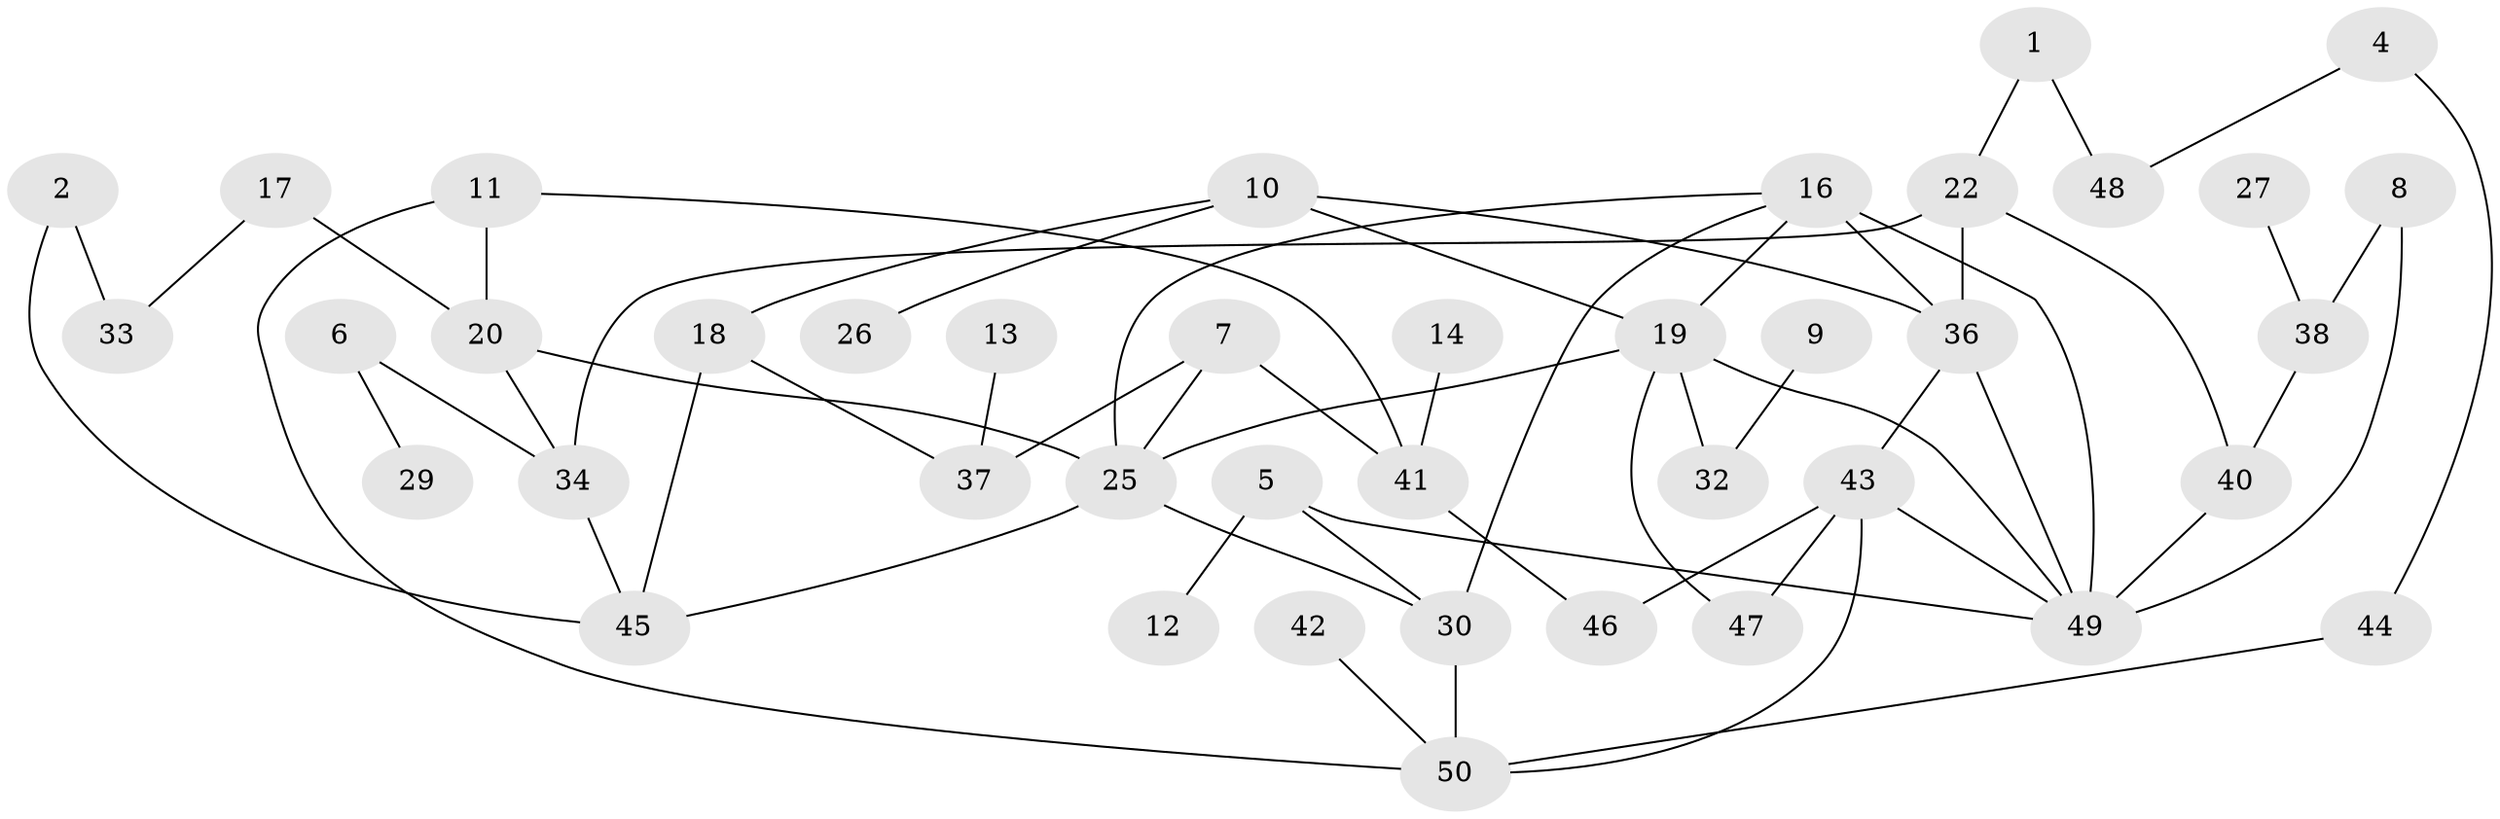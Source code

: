 // original degree distribution, {3: 0.15492957746478872, 2: 0.352112676056338, 5: 0.07042253521126761, 1: 0.15492957746478872, 0: 0.1267605633802817, 4: 0.09859154929577464, 6: 0.028169014084507043, 7: 0.014084507042253521}
// Generated by graph-tools (version 1.1) at 2025/35/03/04/25 23:35:45]
// undirected, 41 vertices, 60 edges
graph export_dot {
  node [color=gray90,style=filled];
  1;
  2;
  4;
  5;
  6;
  7;
  8;
  9;
  10;
  11;
  12;
  13;
  14;
  16;
  17;
  18;
  19;
  20;
  22;
  25;
  26;
  27;
  29;
  30;
  32;
  33;
  34;
  36;
  37;
  38;
  40;
  41;
  42;
  43;
  44;
  45;
  46;
  47;
  48;
  49;
  50;
  1 -- 22 [weight=1.0];
  1 -- 48 [weight=1.0];
  2 -- 33 [weight=1.0];
  2 -- 45 [weight=1.0];
  4 -- 44 [weight=1.0];
  4 -- 48 [weight=1.0];
  5 -- 12 [weight=1.0];
  5 -- 30 [weight=1.0];
  5 -- 49 [weight=1.0];
  6 -- 29 [weight=1.0];
  6 -- 34 [weight=1.0];
  7 -- 25 [weight=1.0];
  7 -- 37 [weight=1.0];
  7 -- 41 [weight=1.0];
  8 -- 38 [weight=1.0];
  8 -- 49 [weight=1.0];
  9 -- 32 [weight=1.0];
  10 -- 18 [weight=1.0];
  10 -- 19 [weight=1.0];
  10 -- 26 [weight=1.0];
  10 -- 36 [weight=1.0];
  11 -- 20 [weight=1.0];
  11 -- 41 [weight=1.0];
  11 -- 50 [weight=1.0];
  13 -- 37 [weight=1.0];
  14 -- 41 [weight=1.0];
  16 -- 19 [weight=1.0];
  16 -- 25 [weight=1.0];
  16 -- 30 [weight=1.0];
  16 -- 36 [weight=1.0];
  16 -- 49 [weight=2.0];
  17 -- 20 [weight=1.0];
  17 -- 33 [weight=1.0];
  18 -- 37 [weight=1.0];
  18 -- 45 [weight=1.0];
  19 -- 25 [weight=1.0];
  19 -- 32 [weight=1.0];
  19 -- 47 [weight=1.0];
  19 -- 49 [weight=1.0];
  20 -- 25 [weight=1.0];
  20 -- 34 [weight=1.0];
  22 -- 34 [weight=1.0];
  22 -- 36 [weight=1.0];
  22 -- 40 [weight=1.0];
  25 -- 30 [weight=1.0];
  25 -- 45 [weight=1.0];
  27 -- 38 [weight=1.0];
  30 -- 50 [weight=1.0];
  34 -- 45 [weight=1.0];
  36 -- 43 [weight=2.0];
  36 -- 49 [weight=1.0];
  38 -- 40 [weight=1.0];
  40 -- 49 [weight=1.0];
  41 -- 46 [weight=1.0];
  42 -- 50 [weight=1.0];
  43 -- 46 [weight=1.0];
  43 -- 47 [weight=1.0];
  43 -- 49 [weight=1.0];
  43 -- 50 [weight=1.0];
  44 -- 50 [weight=1.0];
}
